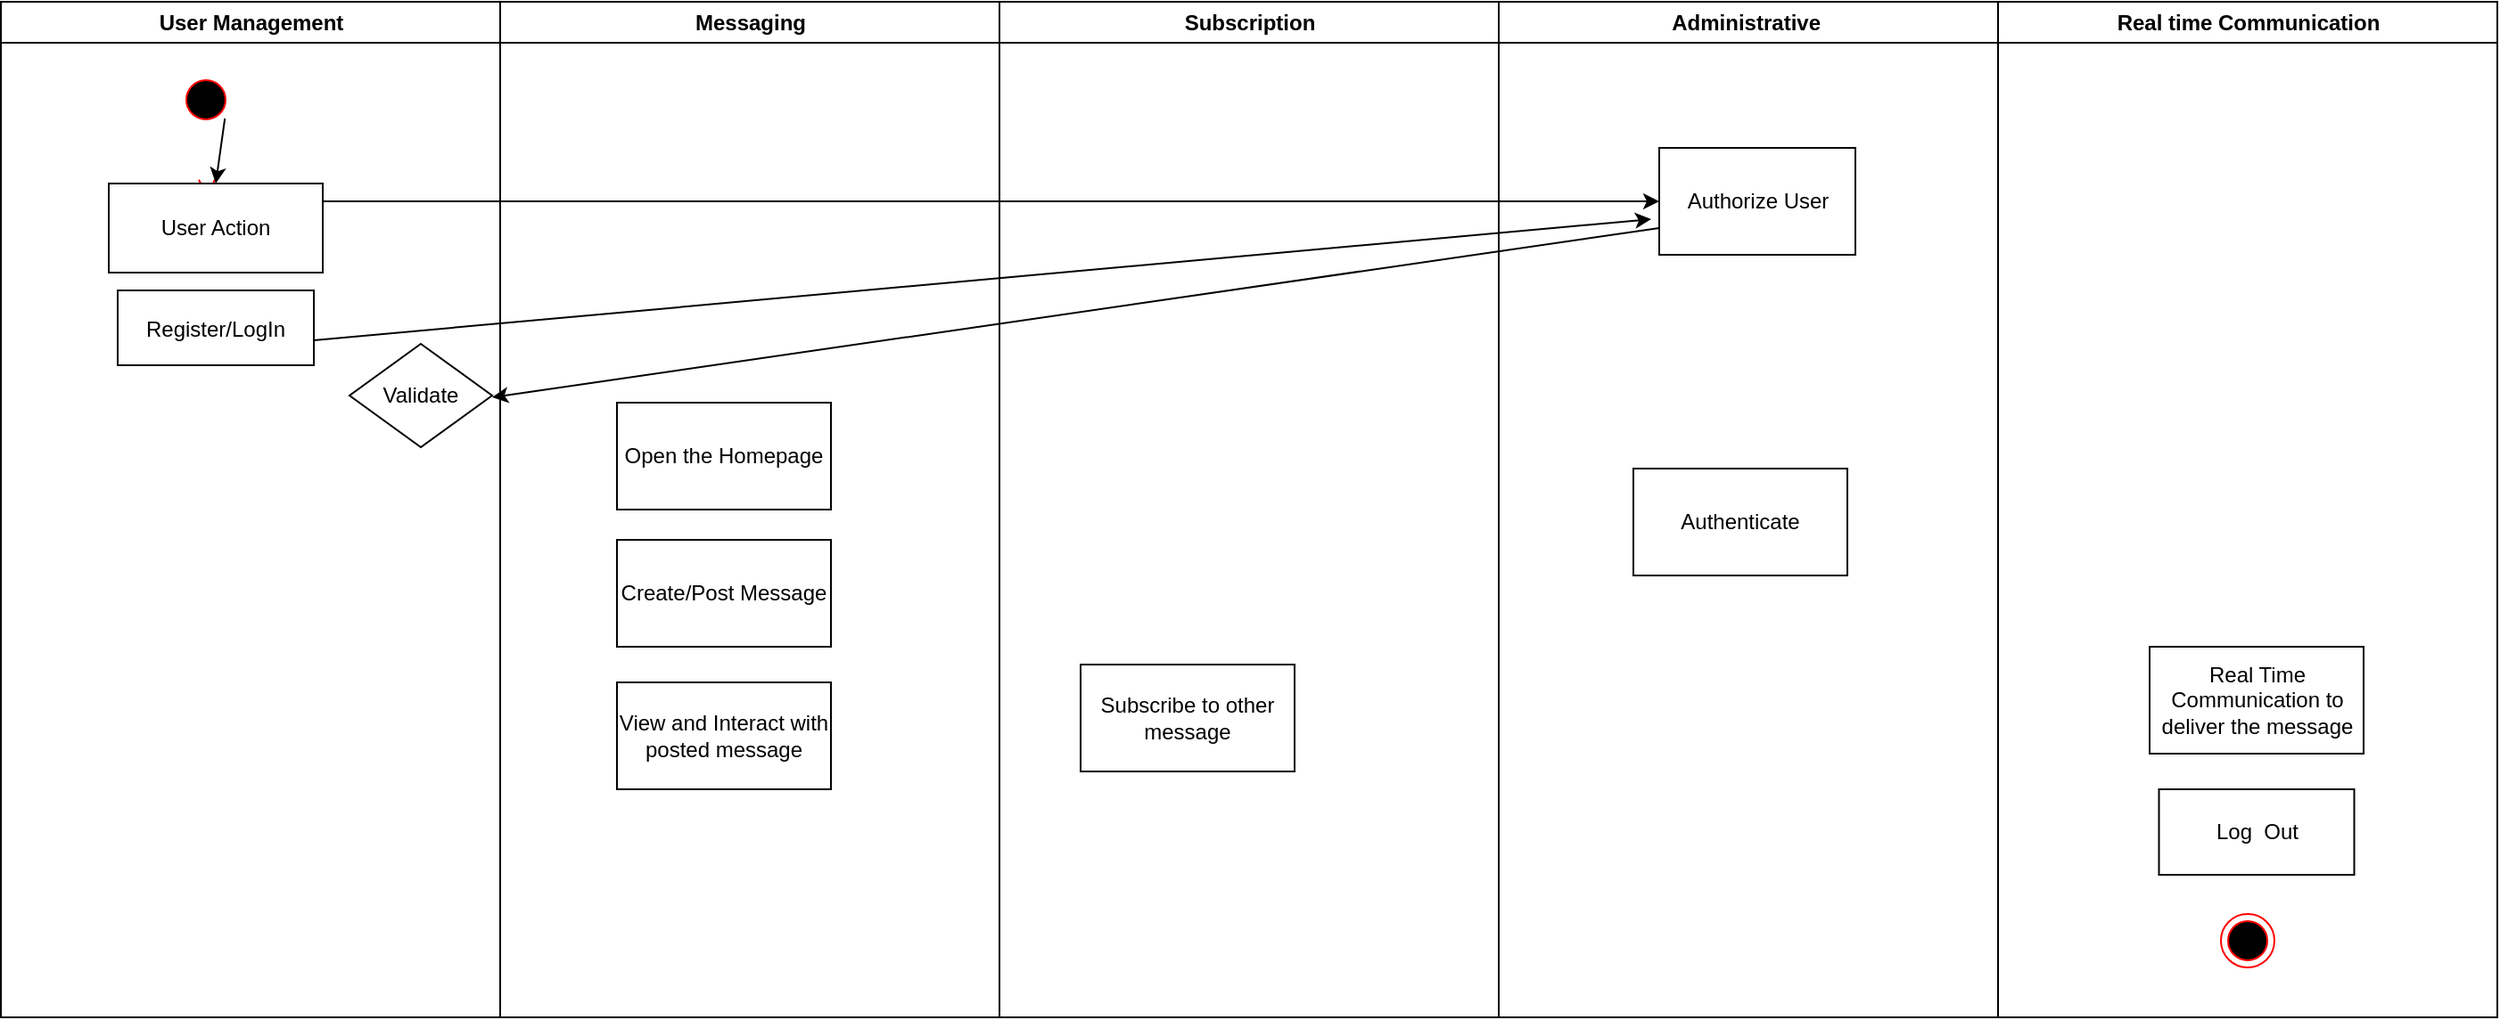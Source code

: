 <mxfile version="22.0.8" type="github">
  <diagram name="Page-1" id="e7e014a7-5840-1c2e-5031-d8a46d1fe8dd">
    <mxGraphModel dx="986" dy="433" grid="1" gridSize="10" guides="1" tooltips="1" connect="1" arrows="1" fold="1" page="1" pageScale="1" pageWidth="1169" pageHeight="826" background="none" math="0" shadow="0">
      <root>
        <mxCell id="0" />
        <mxCell id="1" parent="0" />
        <mxCell id="2" value="User Management" style="swimlane;whiteSpace=wrap;startSize=23;" parent="1" vertex="1">
          <mxGeometry x="164.5" y="128" width="280" height="570" as="geometry" />
        </mxCell>
        <mxCell id="5" value="" style="ellipse;shape=startState;fillColor=#000000;strokeColor=#ff0000;" parent="2" vertex="1">
          <mxGeometry x="100" y="40" width="30" height="30" as="geometry" />
        </mxCell>
        <mxCell id="6" value="" style="edgeStyle=elbowEdgeStyle;elbow=horizontal;verticalAlign=bottom;endArrow=open;endSize=8;strokeColor=#FF0000;endFill=1;rounded=0" parent="2" source="a03K_F9oIWUsOxtd3oDN-53" edge="1">
          <mxGeometry x="100" y="40" as="geometry">
            <mxPoint x="115.5" y="110" as="targetPoint" />
          </mxGeometry>
        </mxCell>
        <mxCell id="8" value="Register/LogIn" style="" parent="2" vertex="1">
          <mxGeometry x="65.5" y="162" width="110" height="42" as="geometry" />
        </mxCell>
        <mxCell id="a03K_F9oIWUsOxtd3oDN-53" value="User Action" style="rounded=0;whiteSpace=wrap;html=1;" vertex="1" parent="2">
          <mxGeometry x="60.5" y="102" width="120" height="50" as="geometry" />
        </mxCell>
        <mxCell id="a03K_F9oIWUsOxtd3oDN-64" value="Validate" style="rhombus;whiteSpace=wrap;html=1;" vertex="1" parent="2">
          <mxGeometry x="195.5" y="192" width="80" height="58" as="geometry" />
        </mxCell>
        <mxCell id="a03K_F9oIWUsOxtd3oDN-67" value="" style="endArrow=classic;html=1;rounded=0;" edge="1" parent="2">
          <mxGeometry width="50" height="50" relative="1" as="geometry">
            <mxPoint x="175.5" y="190" as="sourcePoint" />
            <mxPoint x="925.5" y="122" as="targetPoint" />
          </mxGeometry>
        </mxCell>
        <mxCell id="a03K_F9oIWUsOxtd3oDN-72" value="" style="endArrow=classic;html=1;rounded=0;exitX=1;exitY=1;exitDx=0;exitDy=0;entryX=0.5;entryY=0;entryDx=0;entryDy=0;" edge="1" parent="2" source="5" target="a03K_F9oIWUsOxtd3oDN-53">
          <mxGeometry width="50" height="50" relative="1" as="geometry">
            <mxPoint x="115" y="90" as="sourcePoint" />
            <mxPoint x="115.5" y="82" as="targetPoint" />
          </mxGeometry>
        </mxCell>
        <mxCell id="3" value="Messaging" style="swimlane;whiteSpace=wrap" parent="1" vertex="1">
          <mxGeometry x="444.5" y="128" width="280" height="570" as="geometry" />
        </mxCell>
        <mxCell id="a03K_F9oIWUsOxtd3oDN-56" value="Create/Post Message" style="rounded=0;whiteSpace=wrap;html=1;" vertex="1" parent="3">
          <mxGeometry x="65.5" y="302" width="120" height="60" as="geometry" />
        </mxCell>
        <mxCell id="a03K_F9oIWUsOxtd3oDN-57" value="View and Interact with posted message" style="rounded=0;whiteSpace=wrap;html=1;" vertex="1" parent="3">
          <mxGeometry x="65.5" y="382" width="120" height="60" as="geometry" />
        </mxCell>
        <mxCell id="a03K_F9oIWUsOxtd3oDN-66" value="Open the Homepage" style="rounded=0;whiteSpace=wrap;html=1;" vertex="1" parent="3">
          <mxGeometry x="65.5" y="225" width="120" height="60" as="geometry" />
        </mxCell>
        <mxCell id="4" value="Subscription" style="swimlane;whiteSpace=wrap" parent="1" vertex="1">
          <mxGeometry x="724.5" y="128" width="280" height="570" as="geometry" />
        </mxCell>
        <mxCell id="a03K_F9oIWUsOxtd3oDN-58" value="Subscribe to other message" style="rounded=0;whiteSpace=wrap;html=1;" vertex="1" parent="4">
          <mxGeometry x="45.5" y="372" width="120" height="60" as="geometry" />
        </mxCell>
        <mxCell id="a03K_F9oIWUsOxtd3oDN-41" value="Administrative " style="swimlane;whiteSpace=wrap" vertex="1" parent="1">
          <mxGeometry x="1004.5" y="128" width="280" height="570" as="geometry" />
        </mxCell>
        <mxCell id="a03K_F9oIWUsOxtd3oDN-55" value="Authorize User" style="rounded=0;whiteSpace=wrap;html=1;" vertex="1" parent="a03K_F9oIWUsOxtd3oDN-41">
          <mxGeometry x="90" y="82" width="110" height="60" as="geometry" />
        </mxCell>
        <mxCell id="a03K_F9oIWUsOxtd3oDN-59" value="Authenticate" style="rounded=0;whiteSpace=wrap;html=1;" vertex="1" parent="a03K_F9oIWUsOxtd3oDN-41">
          <mxGeometry x="75.5" y="262" width="120" height="60" as="geometry" />
        </mxCell>
        <mxCell id="a03K_F9oIWUsOxtd3oDN-47" value="Real time Communication" style="swimlane;whiteSpace=wrap" vertex="1" parent="1">
          <mxGeometry x="1284.5" y="128" width="280" height="570" as="geometry" />
        </mxCell>
        <mxCell id="a03K_F9oIWUsOxtd3oDN-51" value="" style="ellipse;shape=endState;fillColor=#000000;strokeColor=#ff0000" vertex="1" parent="a03K_F9oIWUsOxtd3oDN-47">
          <mxGeometry x="125" y="512" width="30" height="30" as="geometry" />
        </mxCell>
        <mxCell id="a03K_F9oIWUsOxtd3oDN-60" value="Real Time Communication to deliver the message" style="rounded=0;whiteSpace=wrap;html=1;" vertex="1" parent="a03K_F9oIWUsOxtd3oDN-47">
          <mxGeometry x="85" y="362" width="120" height="60" as="geometry" />
        </mxCell>
        <mxCell id="a03K_F9oIWUsOxtd3oDN-71" value="Log&amp;nbsp; Out" style="rounded=0;whiteSpace=wrap;html=1;" vertex="1" parent="a03K_F9oIWUsOxtd3oDN-47">
          <mxGeometry x="90.25" y="442" width="109.5" height="48" as="geometry" />
        </mxCell>
        <mxCell id="a03K_F9oIWUsOxtd3oDN-62" style="edgeStyle=orthogonalEdgeStyle;rounded=0;orthogonalLoop=1;jettySize=auto;html=1;entryX=0;entryY=0.5;entryDx=0;entryDy=0;" edge="1" parent="1" source="a03K_F9oIWUsOxtd3oDN-53" target="a03K_F9oIWUsOxtd3oDN-55">
          <mxGeometry relative="1" as="geometry">
            <Array as="points">
              <mxPoint x="550" y="240" />
              <mxPoint x="550" y="240" />
            </Array>
          </mxGeometry>
        </mxCell>
        <mxCell id="a03K_F9oIWUsOxtd3oDN-68" value="" style="endArrow=classic;html=1;rounded=0;exitX=0;exitY=0.75;exitDx=0;exitDy=0;" edge="1" parent="1" source="a03K_F9oIWUsOxtd3oDN-55">
          <mxGeometry width="50" height="50" relative="1" as="geometry">
            <mxPoint x="680" y="370" as="sourcePoint" />
            <mxPoint x="440" y="350" as="targetPoint" />
          </mxGeometry>
        </mxCell>
      </root>
    </mxGraphModel>
  </diagram>
</mxfile>
